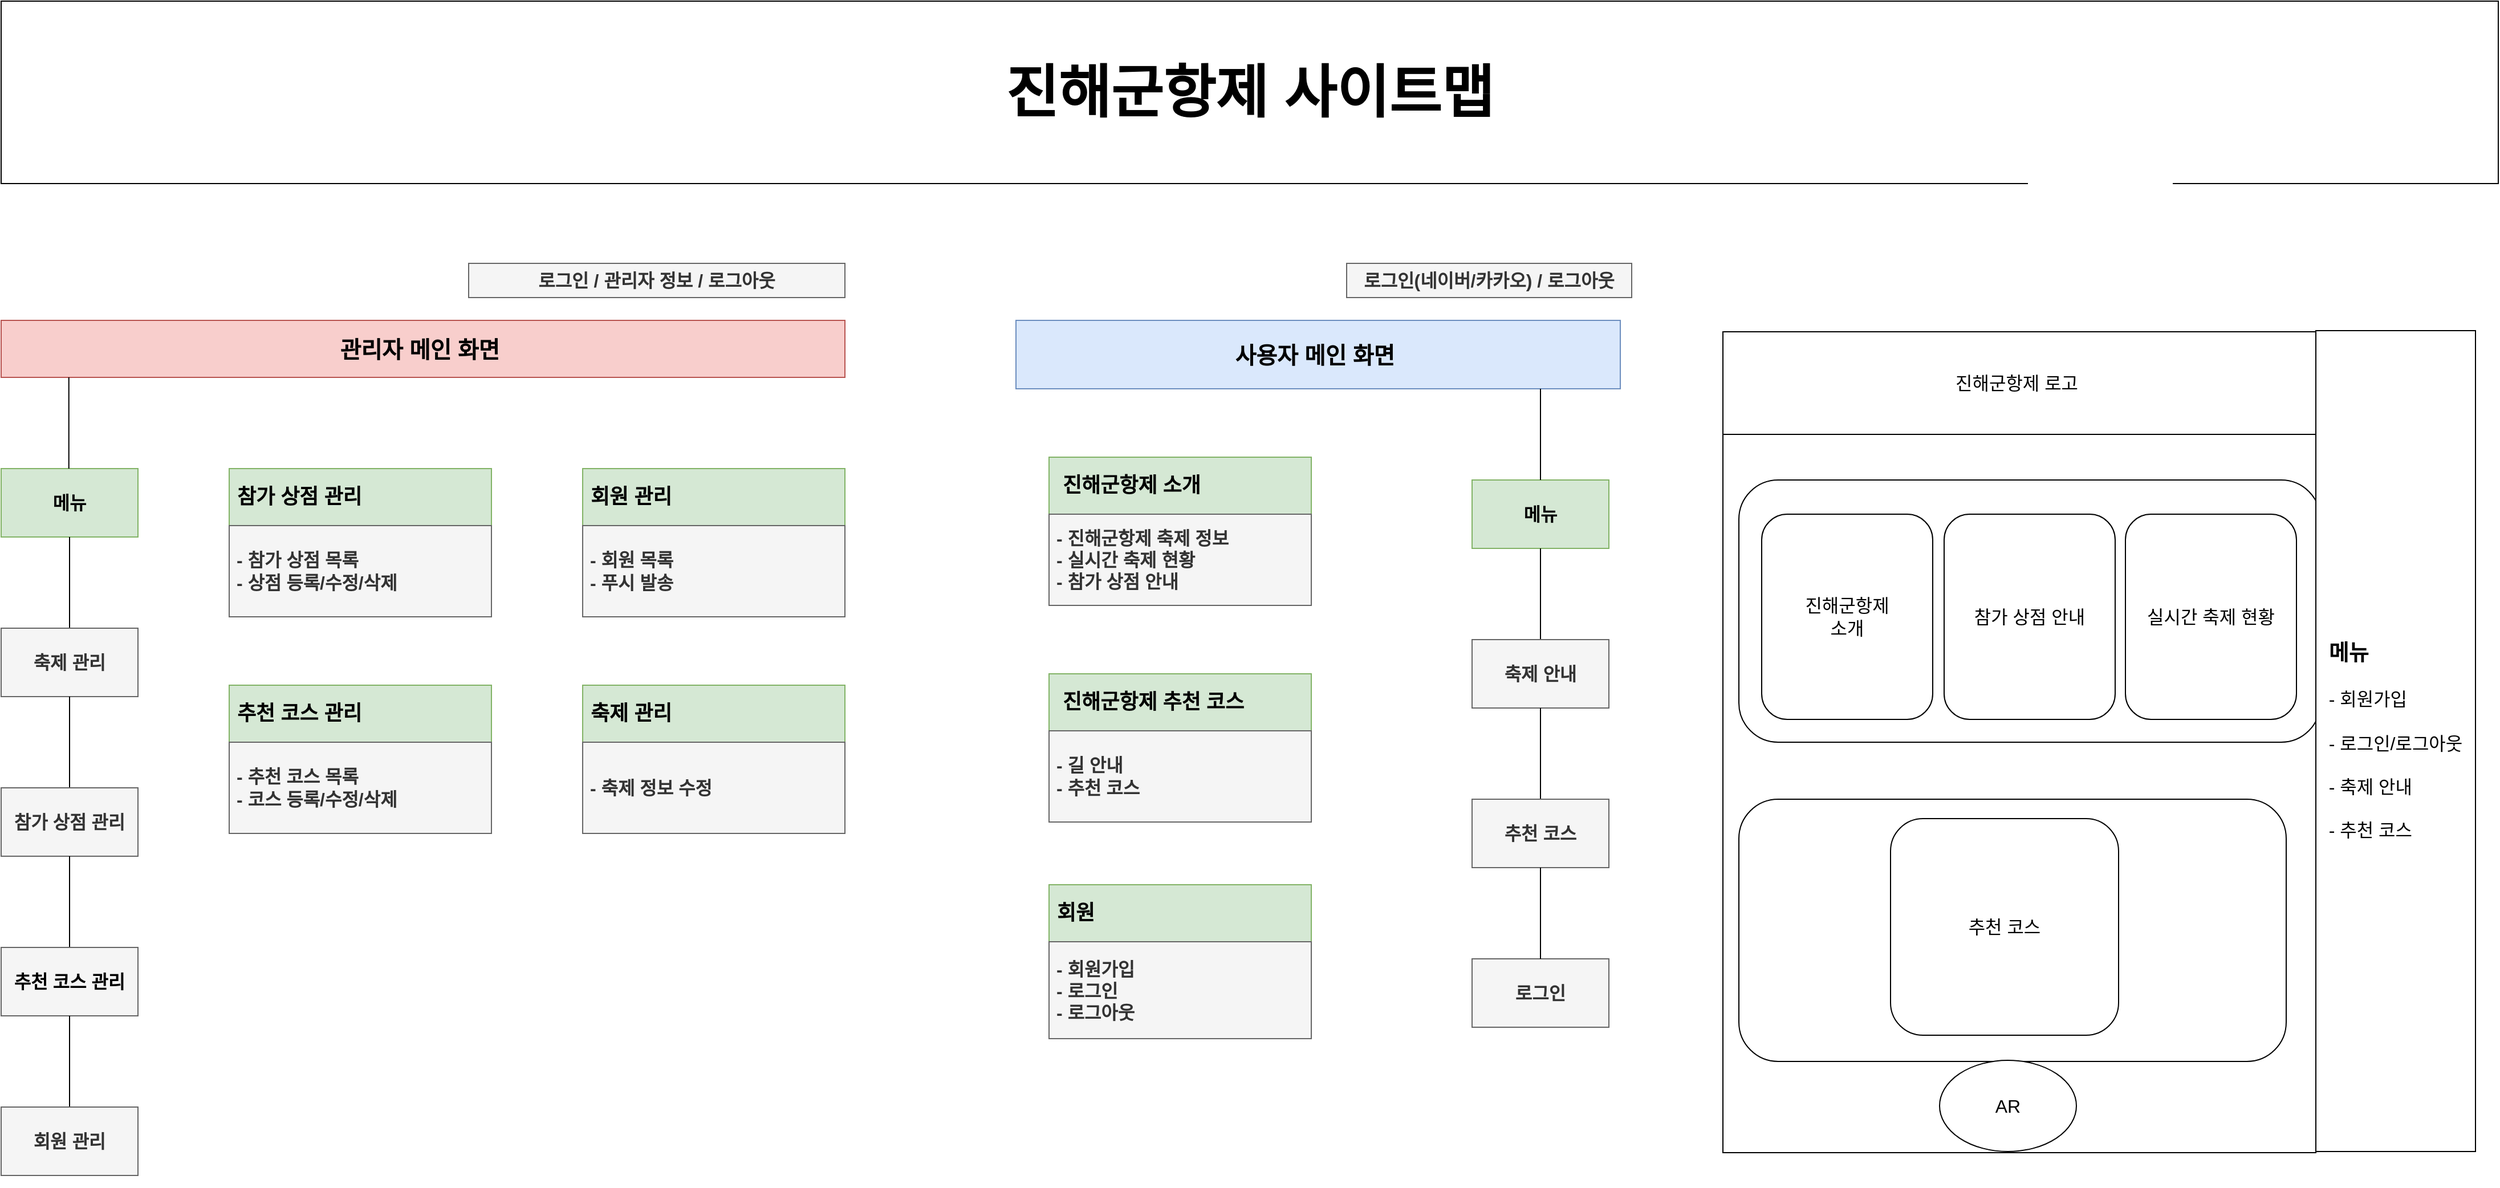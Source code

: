 <mxfile version="22.1.21" type="github">
  <diagram id="prtHgNgQTEPvFCAcTncT" name="Page-1">
    <mxGraphModel dx="3033" dy="2394" grid="1" gridSize="10" guides="1" tooltips="1" connect="1" arrows="1" fold="1" page="1" pageScale="1" pageWidth="827" pageHeight="1169" math="0" shadow="0">
      <root>
        <mxCell id="0" />
        <mxCell id="1" parent="0" />
        <mxCell id="j-ZNobjWfQlRdklXBY_k-1" value="사용자 메인 화면&amp;nbsp;" style="rounded=0;whiteSpace=wrap;html=1;fontSize=20;fillColor=#dae8fc;strokeColor=#6c8ebf;fontStyle=1" parent="1" vertex="1">
          <mxGeometry x="270" y="90" width="530" height="60" as="geometry" />
        </mxCell>
        <mxCell id="j-ZNobjWfQlRdklXBY_k-104" value="로그인(네이버/카카오) / 로그아웃" style="rounded=0;whiteSpace=wrap;html=1;fontSize=16;fillColor=#f5f5f5;strokeColor=#666666;fontStyle=1;fontColor=#333333;" parent="1" vertex="1">
          <mxGeometry x="560" y="40" width="250" height="30" as="geometry" />
        </mxCell>
        <mxCell id="j-ZNobjWfQlRdklXBY_k-4" value="메뉴" style="rounded=0;whiteSpace=wrap;html=1;fontSize=16;fillColor=#d5e8d4;strokeColor=#82b366;fontStyle=1" parent="1" vertex="1">
          <mxGeometry x="670" y="230" width="120" height="60" as="geometry" />
        </mxCell>
        <mxCell id="j-ZNobjWfQlRdklXBY_k-99" value="" style="endArrow=none;html=1;rounded=0;fontSize=12;startSize=8;endSize=8;curved=1;" parent="1" edge="1">
          <mxGeometry width="50" height="50" relative="1" as="geometry">
            <mxPoint x="730" y="370" as="sourcePoint" />
            <mxPoint x="730" y="290" as="targetPoint" />
          </mxGeometry>
        </mxCell>
        <mxCell id="j-ZNobjWfQlRdklXBY_k-100" value="축제 안내" style="rounded=0;whiteSpace=wrap;html=1;fontSize=16;fillColor=#f5f5f5;strokeColor=#666666;fontStyle=1;container=0;fontColor=#333333;" parent="1" vertex="1">
          <mxGeometry x="670" y="370" width="120" height="60" as="geometry" />
        </mxCell>
        <mxCell id="j-ZNobjWfQlRdklXBY_k-101" value="" style="group;fontStyle=1" parent="1" vertex="1" connectable="0">
          <mxGeometry x="670" y="570" width="385" height="240" as="geometry" />
        </mxCell>
        <mxCell id="j-ZNobjWfQlRdklXBY_k-102" value="" style="endArrow=none;html=1;rounded=0;fontSize=12;startSize=8;endSize=8;curved=1;" parent="j-ZNobjWfQlRdklXBY_k-101" edge="1">
          <mxGeometry width="50" height="50" relative="1" as="geometry">
            <mxPoint x="60" y="-60" as="sourcePoint" />
            <mxPoint x="60" y="-140" as="targetPoint" />
          </mxGeometry>
        </mxCell>
        <mxCell id="j-ZNobjWfQlRdklXBY_k-103" value="&lt;b&gt;추천 코스&lt;/b&gt;" style="rounded=0;whiteSpace=wrap;html=1;fontSize=16;fillColor=#f5f5f5;strokeColor=#666666;fontColor=#333333;" parent="j-ZNobjWfQlRdklXBY_k-101" vertex="1">
          <mxGeometry y="-60" width="120" height="60" as="geometry" />
        </mxCell>
        <mxCell id="j-ZNobjWfQlRdklXBY_k-123" value="" style="rounded=1;whiteSpace=wrap;html=1;fontSize=16;" parent="j-ZNobjWfQlRdklXBY_k-101" vertex="1">
          <mxGeometry x="234" y="-60" width="480" height="230" as="geometry" />
        </mxCell>
        <mxCell id="j-ZNobjWfQlRdklXBY_k-22" value="로그인" style="rounded=0;whiteSpace=wrap;html=1;fontSize=16;fillColor=#f5f5f5;strokeColor=#666666;fontStyle=1;fontColor=#333333;" parent="1" vertex="1">
          <mxGeometry x="670" y="650" width="120" height="60" as="geometry" />
        </mxCell>
        <mxCell id="j-ZNobjWfQlRdklXBY_k-21" value="" style="endArrow=none;html=1;rounded=0;fontSize=12;startSize=8;endSize=8;curved=1;" parent="1" edge="1">
          <mxGeometry width="50" height="50" relative="1" as="geometry">
            <mxPoint x="730" y="650" as="sourcePoint" />
            <mxPoint x="730" y="570" as="targetPoint" />
          </mxGeometry>
        </mxCell>
        <mxCell id="j-ZNobjWfQlRdklXBY_k-2" value="" style="endArrow=none;html=1;rounded=0;fontSize=12;startSize=8;endSize=8;curved=1;" parent="1" edge="1">
          <mxGeometry width="50" height="50" relative="1" as="geometry">
            <mxPoint x="730" y="230" as="sourcePoint" />
            <mxPoint x="730" y="150" as="targetPoint" />
          </mxGeometry>
        </mxCell>
        <mxCell id="j-ZNobjWfQlRdklXBY_k-105" value="&amp;nbsp; 진해군항제 소개" style="rounded=0;whiteSpace=wrap;html=1;fontSize=18;fillColor=#d5e8d4;strokeColor=#82b366;fontStyle=1;align=left;" parent="1" vertex="1">
          <mxGeometry x="299" y="210" width="230" height="50" as="geometry" />
        </mxCell>
        <mxCell id="j-ZNobjWfQlRdklXBY_k-106" value="&lt;span style=&quot;&quot;&gt;&amp;nbsp;- 진해군항제 축제 정보&lt;br&gt;&amp;nbsp;- 실시간 축제 현황&lt;br&gt;&amp;nbsp;- 참가 상점 안내&lt;br&gt;&lt;/span&gt;" style="rounded=0;whiteSpace=wrap;html=1;fontSize=16;fillColor=#f5f5f5;strokeColor=#666666;fontStyle=1;fontColor=#333333;container=0;align=left;" parent="1" vertex="1">
          <mxGeometry x="299" y="260" width="230" height="80" as="geometry" />
        </mxCell>
        <mxCell id="j-ZNobjWfQlRdklXBY_k-107" value="&amp;nbsp;회원" style="rounded=0;whiteSpace=wrap;html=1;fontSize=18;fillColor=#d5e8d4;strokeColor=#82b366;fontStyle=1;align=left;" parent="1" vertex="1">
          <mxGeometry x="299" y="585" width="230" height="50" as="geometry" />
        </mxCell>
        <mxCell id="j-ZNobjWfQlRdklXBY_k-108" value="&amp;nbsp;- 회원가입&lt;br&gt;&amp;nbsp;-&amp;nbsp;&lt;span style=&quot;text-align: center;&quot;&gt;로그인&lt;/span&gt;&lt;br&gt;&amp;nbsp;-&amp;nbsp;&lt;span style=&quot;text-align: center;&quot;&gt;로그아웃&lt;/span&gt;&lt;span style=&quot;font-weight: 400;&quot;&gt;&lt;br&gt;&lt;/span&gt;" style="rounded=0;whiteSpace=wrap;html=1;fontSize=16;fillColor=#f5f5f5;strokeColor=#666666;fontStyle=1;fontColor=#333333;container=0;align=left;" parent="1" vertex="1">
          <mxGeometry x="299" y="635" width="230" height="85" as="geometry" />
        </mxCell>
        <mxCell id="j-ZNobjWfQlRdklXBY_k-109" value="&amp;nbsp; 진해군항제 추천 코스" style="rounded=0;whiteSpace=wrap;html=1;fontSize=18;fillColor=#d5e8d4;strokeColor=#82b366;fontStyle=1;align=left;" parent="1" vertex="1">
          <mxGeometry x="299" y="400" width="230" height="50" as="geometry" />
        </mxCell>
        <mxCell id="j-ZNobjWfQlRdklXBY_k-110" value="&lt;span style=&quot;&quot;&gt;&amp;nbsp;- 길 안내&lt;br&gt;&amp;nbsp;- 추천 코스&lt;br&gt;&lt;/span&gt;" style="rounded=0;whiteSpace=wrap;html=1;fontSize=16;fillColor=#f5f5f5;strokeColor=#666666;fontStyle=1;fontColor=#333333;container=0;align=left;" parent="1" vertex="1">
          <mxGeometry x="299" y="450" width="230" height="80" as="geometry" />
        </mxCell>
        <mxCell id="j-ZNobjWfQlRdklXBY_k-112" value="AR" style="ellipse;whiteSpace=wrap;html=1;fontSize=16;" parent="1" vertex="1">
          <mxGeometry x="1080" y="739" width="120" height="80" as="geometry" />
        </mxCell>
        <mxCell id="j-ZNobjWfQlRdklXBY_k-114" value="진해군항제 로고&amp;nbsp;" style="swimlane;fontStyle=0;childLayout=stackLayout;horizontal=1;startSize=90;horizontalStack=0;resizeParent=1;resizeParentMax=0;resizeLast=0;collapsible=1;marginBottom=0;whiteSpace=wrap;html=1;fontSize=16;" parent="1" vertex="1">
          <mxGeometry x="890" y="100" width="520" height="720" as="geometry" />
        </mxCell>
        <mxCell id="j-ZNobjWfQlRdklXBY_k-116" value="&lt;div style=&quot;&quot;&gt;&lt;b style=&quot;background-color: initial; border-color: var(--border-color);&quot;&gt;&lt;font style=&quot;border-color: var(--border-color); font-size: 22px;&quot;&gt;&amp;nbsp; &amp;nbsp; * 진해군항제 추천 코스&lt;/font&gt;&lt;/b&gt;&lt;/div&gt;&lt;div style=&quot;&quot;&gt;&lt;span style=&quot;background-color: initial; border-color: var(--border-color);&quot;&gt;&lt;b&gt;&amp;nbsp;&lt;/b&gt;&lt;/span&gt;&lt;/div&gt;&lt;div style=&quot;&quot;&gt;&lt;span style=&quot;background-color: initial; border-color: var(--border-color);&quot;&gt;&lt;b&gt;&amp;nbsp; &amp;nbsp; &amp;nbsp; &amp;nbsp;- 진해군항제 추천 코스&lt;/b&gt;&lt;/span&gt;&lt;/div&gt;&lt;span style=&quot;border-color: var(--border-color);&quot;&gt;&lt;span style=&quot;border-color: var(--border-color);&quot;&gt;&lt;br&gt;&lt;div style=&quot;&quot;&gt;&lt;font color=&quot;#333333&quot;&gt;&lt;b&gt;&lt;br&gt;&lt;/b&gt;&lt;/font&gt;&lt;/div&gt;&lt;div style=&quot;&quot;&gt;&lt;br&gt;&lt;/div&gt;&lt;/span&gt;&lt;/span&gt;" style="text;strokeColor=none;fillColor=none;align=left;verticalAlign=middle;spacingLeft=4;spacingRight=4;overflow=hidden;points=[[0,0.5],[1,0.5]];portConstraint=eastwest;rotatable=0;whiteSpace=wrap;html=1;fontSize=16;" parent="j-ZNobjWfQlRdklXBY_k-114" vertex="1">
          <mxGeometry y="90" width="520" height="340" as="geometry" />
        </mxCell>
        <mxCell id="j-ZNobjWfQlRdklXBY_k-115" value="&lt;span style=&quot;font-size: 22px;&quot;&gt;&lt;b&gt;&amp;nbsp;&lt;/b&gt;&lt;/span&gt;" style="text;strokeColor=none;fillColor=none;align=left;verticalAlign=middle;spacingLeft=4;spacingRight=4;overflow=hidden;points=[[0,0.5],[1,0.5]];portConstraint=eastwest;rotatable=0;whiteSpace=wrap;html=1;fontSize=16;" parent="j-ZNobjWfQlRdklXBY_k-114" vertex="1">
          <mxGeometry y="430" width="520" height="290" as="geometry" />
        </mxCell>
        <mxCell id="j-ZNobjWfQlRdklXBY_k-130" value="" style="group" parent="1" vertex="1" connectable="0">
          <mxGeometry x="904" y="230" width="510" height="230" as="geometry" />
        </mxCell>
        <mxCell id="j-ZNobjWfQlRdklXBY_k-125" value="" style="rounded=1;whiteSpace=wrap;html=1;fontSize=16;" parent="j-ZNobjWfQlRdklXBY_k-130" vertex="1">
          <mxGeometry width="510" height="230" as="geometry" />
        </mxCell>
        <mxCell id="j-ZNobjWfQlRdklXBY_k-126" value="진해군항제&lt;br&gt;소개" style="rounded=1;whiteSpace=wrap;html=1;fontSize=16;" parent="j-ZNobjWfQlRdklXBY_k-130" vertex="1">
          <mxGeometry x="20" y="30" width="150" height="180" as="geometry" />
        </mxCell>
        <mxCell id="j-ZNobjWfQlRdklXBY_k-127" value="참가 상점 안내" style="rounded=1;whiteSpace=wrap;html=1;fontSize=16;" parent="j-ZNobjWfQlRdklXBY_k-130" vertex="1">
          <mxGeometry x="180" y="30" width="150" height="180" as="geometry" />
        </mxCell>
        <mxCell id="j-ZNobjWfQlRdklXBY_k-128" value="실시간 축제 현황" style="rounded=1;whiteSpace=wrap;html=1;fontSize=16;" parent="j-ZNobjWfQlRdklXBY_k-130" vertex="1">
          <mxGeometry x="339" y="30" width="150" height="180" as="geometry" />
        </mxCell>
        <mxCell id="j-ZNobjWfQlRdklXBY_k-118" value="&lt;div style=&quot;text-align: left;&quot;&gt;&lt;span style=&quot;background-color: initial;&quot;&gt;&lt;b&gt;&lt;font style=&quot;font-size: 19px;&quot;&gt;메뉴&lt;/font&gt;&lt;/b&gt;&lt;/span&gt;&lt;/div&gt;&lt;div style=&quot;text-align: left;&quot;&gt;&lt;br&gt;&lt;/div&gt;&lt;div style=&quot;text-align: left;&quot;&gt;- 회원가입&lt;/div&gt;&lt;div style=&quot;text-align: left;&quot;&gt;&lt;br&gt;&lt;/div&gt;&lt;div style=&quot;text-align: left;&quot;&gt;&lt;span style=&quot;background-color: initial;&quot;&gt;- 로그인/로그아웃&lt;/span&gt;&lt;/div&gt;&lt;div style=&quot;text-align: left;&quot;&gt;&lt;br&gt;&lt;/div&gt;&lt;div style=&quot;text-align: left;&quot;&gt;&lt;span style=&quot;background-color: initial;&quot;&gt;- 축제 안내&lt;/span&gt;&lt;/div&gt;&lt;div style=&quot;text-align: left;&quot;&gt;&lt;br&gt;&lt;/div&gt;&lt;div style=&quot;text-align: left;&quot;&gt;&lt;span style=&quot;background-color: initial;&quot;&gt;- 추천 코스&lt;/span&gt;&lt;/div&gt;" style="rounded=0;whiteSpace=wrap;html=1;fontSize=16;" parent="1" vertex="1">
          <mxGeometry x="1410" y="99" width="140" height="720" as="geometry" />
        </mxCell>
        <mxCell id="Don7s7ev3D_fCqRlJXuV-21" value="" style="group" vertex="1" connectable="0" parent="1">
          <mxGeometry x="-620" y="40" width="740" height="810" as="geometry" />
        </mxCell>
        <mxCell id="j-ZNobjWfQlRdklXBY_k-51" value="관리자 메인 화면&amp;nbsp;" style="rounded=0;whiteSpace=wrap;html=1;fontSize=20;fillColor=#f8cecc;strokeColor=#b85450;fontStyle=1" parent="Don7s7ev3D_fCqRlJXuV-21" vertex="1">
          <mxGeometry y="50" width="740" height="50" as="geometry" />
        </mxCell>
        <mxCell id="Don7s7ev3D_fCqRlJXuV-1" value="로그인 / 관리자 정보 / 로그아웃" style="rounded=0;whiteSpace=wrap;html=1;fontSize=16;fillColor=#f5f5f5;strokeColor=#666666;fontStyle=1;fontColor=#333333;" vertex="1" parent="Don7s7ev3D_fCqRlJXuV-21">
          <mxGeometry x="410" width="330" height="30" as="geometry" />
        </mxCell>
        <mxCell id="Don7s7ev3D_fCqRlJXuV-2" value="메뉴" style="rounded=0;whiteSpace=wrap;html=1;fontSize=16;fillColor=#d5e8d4;strokeColor=#82b366;fontStyle=1;container=0;" vertex="1" parent="Don7s7ev3D_fCqRlJXuV-21">
          <mxGeometry y="180" width="120" height="60" as="geometry" />
        </mxCell>
        <mxCell id="Don7s7ev3D_fCqRlJXuV-4" value="" style="endArrow=none;html=1;rounded=0;fontSize=12;startSize=8;endSize=8;curved=1;" edge="1" parent="Don7s7ev3D_fCqRlJXuV-21">
          <mxGeometry width="50" height="50" relative="1" as="geometry">
            <mxPoint x="60" y="320" as="sourcePoint" />
            <mxPoint x="60" y="240" as="targetPoint" />
          </mxGeometry>
        </mxCell>
        <mxCell id="Don7s7ev3D_fCqRlJXuV-5" value="축제 관리" style="rounded=0;whiteSpace=wrap;html=1;fontSize=16;fillColor=#f5f5f5;strokeColor=#666666;fontStyle=1;fontColor=#333333;container=0;" vertex="1" parent="Don7s7ev3D_fCqRlJXuV-21">
          <mxGeometry y="320" width="120" height="60" as="geometry" />
        </mxCell>
        <mxCell id="Don7s7ev3D_fCqRlJXuV-6" value="" style="endArrow=none;html=1;rounded=0;fontSize=12;startSize=8;endSize=8;curved=1;" edge="1" parent="Don7s7ev3D_fCqRlJXuV-21">
          <mxGeometry width="50" height="50" relative="1" as="geometry">
            <mxPoint x="60" y="460" as="sourcePoint" />
            <mxPoint x="60" y="380" as="targetPoint" />
          </mxGeometry>
        </mxCell>
        <mxCell id="Don7s7ev3D_fCqRlJXuV-7" value="참가 상점 관리" style="rounded=0;whiteSpace=wrap;html=1;fontSize=16;fillColor=#f5f5f5;strokeColor=#666666;fontStyle=1;fontColor=#333333;container=0;" vertex="1" parent="Don7s7ev3D_fCqRlJXuV-21">
          <mxGeometry y="460" width="120" height="60" as="geometry" />
        </mxCell>
        <mxCell id="Don7s7ev3D_fCqRlJXuV-8" value="" style="endArrow=none;html=1;rounded=0;fontSize=12;startSize=8;endSize=8;curved=1;" edge="1" parent="Don7s7ev3D_fCqRlJXuV-21">
          <mxGeometry width="50" height="50" relative="1" as="geometry">
            <mxPoint x="60" y="600" as="sourcePoint" />
            <mxPoint x="60" y="520" as="targetPoint" />
          </mxGeometry>
        </mxCell>
        <mxCell id="Don7s7ev3D_fCqRlJXuV-9" value="&lt;b style=&quot;border-color: var(--border-color); color: rgb(0, 0, 0);&quot;&gt;추천 코스 관리&lt;/b&gt;" style="rounded=0;whiteSpace=wrap;html=1;fontSize=16;fillColor=#f5f5f5;strokeColor=#666666;fontStyle=1;fontColor=#333333;container=0;" vertex="1" parent="Don7s7ev3D_fCqRlJXuV-21">
          <mxGeometry y="600" width="120" height="60" as="geometry" />
        </mxCell>
        <mxCell id="Don7s7ev3D_fCqRlJXuV-10" value="" style="endArrow=none;html=1;rounded=0;fontSize=12;startSize=8;endSize=8;curved=1;" edge="1" parent="Don7s7ev3D_fCqRlJXuV-21">
          <mxGeometry width="50" height="50" relative="1" as="geometry">
            <mxPoint x="60" y="740" as="sourcePoint" />
            <mxPoint x="60" y="660" as="targetPoint" />
          </mxGeometry>
        </mxCell>
        <mxCell id="Don7s7ev3D_fCqRlJXuV-11" value="회원 관리" style="rounded=0;whiteSpace=wrap;html=1;fontSize=16;fillColor=#f5f5f5;strokeColor=#666666;fontStyle=1;fontColor=#333333;container=0;" vertex="1" parent="Don7s7ev3D_fCqRlJXuV-21">
          <mxGeometry y="740" width="120" height="60" as="geometry" />
        </mxCell>
        <mxCell id="Don7s7ev3D_fCqRlJXuV-12" value="" style="endArrow=none;html=1;rounded=0;fontSize=12;startSize=8;endSize=8;curved=1;" edge="1" parent="Don7s7ev3D_fCqRlJXuV-21">
          <mxGeometry width="50" height="50" relative="1" as="geometry">
            <mxPoint x="59.37" y="180" as="sourcePoint" />
            <mxPoint x="59.37" y="100" as="targetPoint" />
          </mxGeometry>
        </mxCell>
        <mxCell id="Don7s7ev3D_fCqRlJXuV-13" value="&amp;nbsp;참가 상점 관리" style="rounded=0;whiteSpace=wrap;html=1;fontSize=18;fillColor=#d5e8d4;strokeColor=#82b366;fontStyle=1;align=left;" vertex="1" parent="Don7s7ev3D_fCqRlJXuV-21">
          <mxGeometry x="200" y="180" width="230" height="50" as="geometry" />
        </mxCell>
        <mxCell id="Don7s7ev3D_fCqRlJXuV-14" value="&lt;span style=&quot;&quot;&gt;&amp;nbsp;- 참가 상점 목록&lt;br&gt;&amp;nbsp;- 상점 등록/수정/삭제&lt;br&gt;&lt;/span&gt;" style="rounded=0;whiteSpace=wrap;html=1;fontSize=16;fillColor=#f5f5f5;strokeColor=#666666;fontStyle=1;fontColor=#333333;container=0;align=left;" vertex="1" parent="Don7s7ev3D_fCqRlJXuV-21">
          <mxGeometry x="200" y="230" width="230" height="80" as="geometry" />
        </mxCell>
        <mxCell id="Don7s7ev3D_fCqRlJXuV-15" value="&amp;nbsp;추천 코스 관리" style="rounded=0;whiteSpace=wrap;html=1;fontSize=18;fillColor=#d5e8d4;strokeColor=#82b366;fontStyle=1;align=left;" vertex="1" parent="Don7s7ev3D_fCqRlJXuV-21">
          <mxGeometry x="200" y="370" width="230" height="50" as="geometry" />
        </mxCell>
        <mxCell id="Don7s7ev3D_fCqRlJXuV-16" value="&lt;span style=&quot;&quot;&gt;&amp;nbsp;- 추천 코스 목록&lt;br&gt;&amp;nbsp;- 코스 등록/수정/삭제&lt;br&gt;&lt;/span&gt;" style="rounded=0;whiteSpace=wrap;html=1;fontSize=16;fillColor=#f5f5f5;strokeColor=#666666;fontStyle=1;fontColor=#333333;container=0;align=left;" vertex="1" parent="Don7s7ev3D_fCqRlJXuV-21">
          <mxGeometry x="200" y="420" width="230" height="80" as="geometry" />
        </mxCell>
        <mxCell id="Don7s7ev3D_fCqRlJXuV-17" value="&amp;nbsp;축제 관리" style="rounded=0;whiteSpace=wrap;html=1;fontSize=18;fillColor=#d5e8d4;strokeColor=#82b366;fontStyle=1;align=left;" vertex="1" parent="Don7s7ev3D_fCqRlJXuV-21">
          <mxGeometry x="510" y="370" width="230" height="50" as="geometry" />
        </mxCell>
        <mxCell id="Don7s7ev3D_fCqRlJXuV-18" value="&lt;span style=&quot;&quot;&gt;&amp;nbsp;- 축제 정보 수정&lt;br&gt;&lt;/span&gt;" style="rounded=0;whiteSpace=wrap;html=1;fontSize=16;fillColor=#f5f5f5;strokeColor=#666666;fontStyle=1;fontColor=#333333;container=0;align=left;" vertex="1" parent="Don7s7ev3D_fCqRlJXuV-21">
          <mxGeometry x="510" y="420" width="230" height="80" as="geometry" />
        </mxCell>
        <mxCell id="Don7s7ev3D_fCqRlJXuV-19" value="&amp;nbsp;회원 관리" style="rounded=0;whiteSpace=wrap;html=1;fontSize=18;fillColor=#d5e8d4;strokeColor=#82b366;fontStyle=1;align=left;" vertex="1" parent="Don7s7ev3D_fCqRlJXuV-21">
          <mxGeometry x="510" y="180" width="230" height="50" as="geometry" />
        </mxCell>
        <mxCell id="Don7s7ev3D_fCqRlJXuV-20" value="&amp;nbsp;- 회원 목록&lt;br style=&quot;border-color: var(--border-color);&quot;&gt;&amp;nbsp;- 푸시 발송&lt;span style=&quot;&quot;&gt;&lt;br&gt;&lt;/span&gt;" style="rounded=0;whiteSpace=wrap;html=1;fontSize=16;fillColor=#f5f5f5;strokeColor=#666666;fontStyle=1;fontColor=#333333;container=0;align=left;" vertex="1" parent="Don7s7ev3D_fCqRlJXuV-21">
          <mxGeometry x="510" y="230" width="230" height="80" as="geometry" />
        </mxCell>
        <mxCell id="Don7s7ev3D_fCqRlJXuV-23" value="추천 코스" style="rounded=1;whiteSpace=wrap;html=1;fontSize=16;" vertex="1" parent="1">
          <mxGeometry x="1037" y="527" width="200" height="190" as="geometry" />
        </mxCell>
        <mxCell id="Don7s7ev3D_fCqRlJXuV-25" value="&lt;b&gt;&lt;font style=&quot;font-size: 50px;&quot;&gt;진해군항제 사이트맵&lt;/font&gt;&lt;/b&gt;" style="rounded=0;whiteSpace=wrap;html=1;fontSize=16;" vertex="1" parent="1">
          <mxGeometry x="-620" y="-190" width="2190" height="160" as="geometry" />
        </mxCell>
      </root>
    </mxGraphModel>
  </diagram>
</mxfile>
